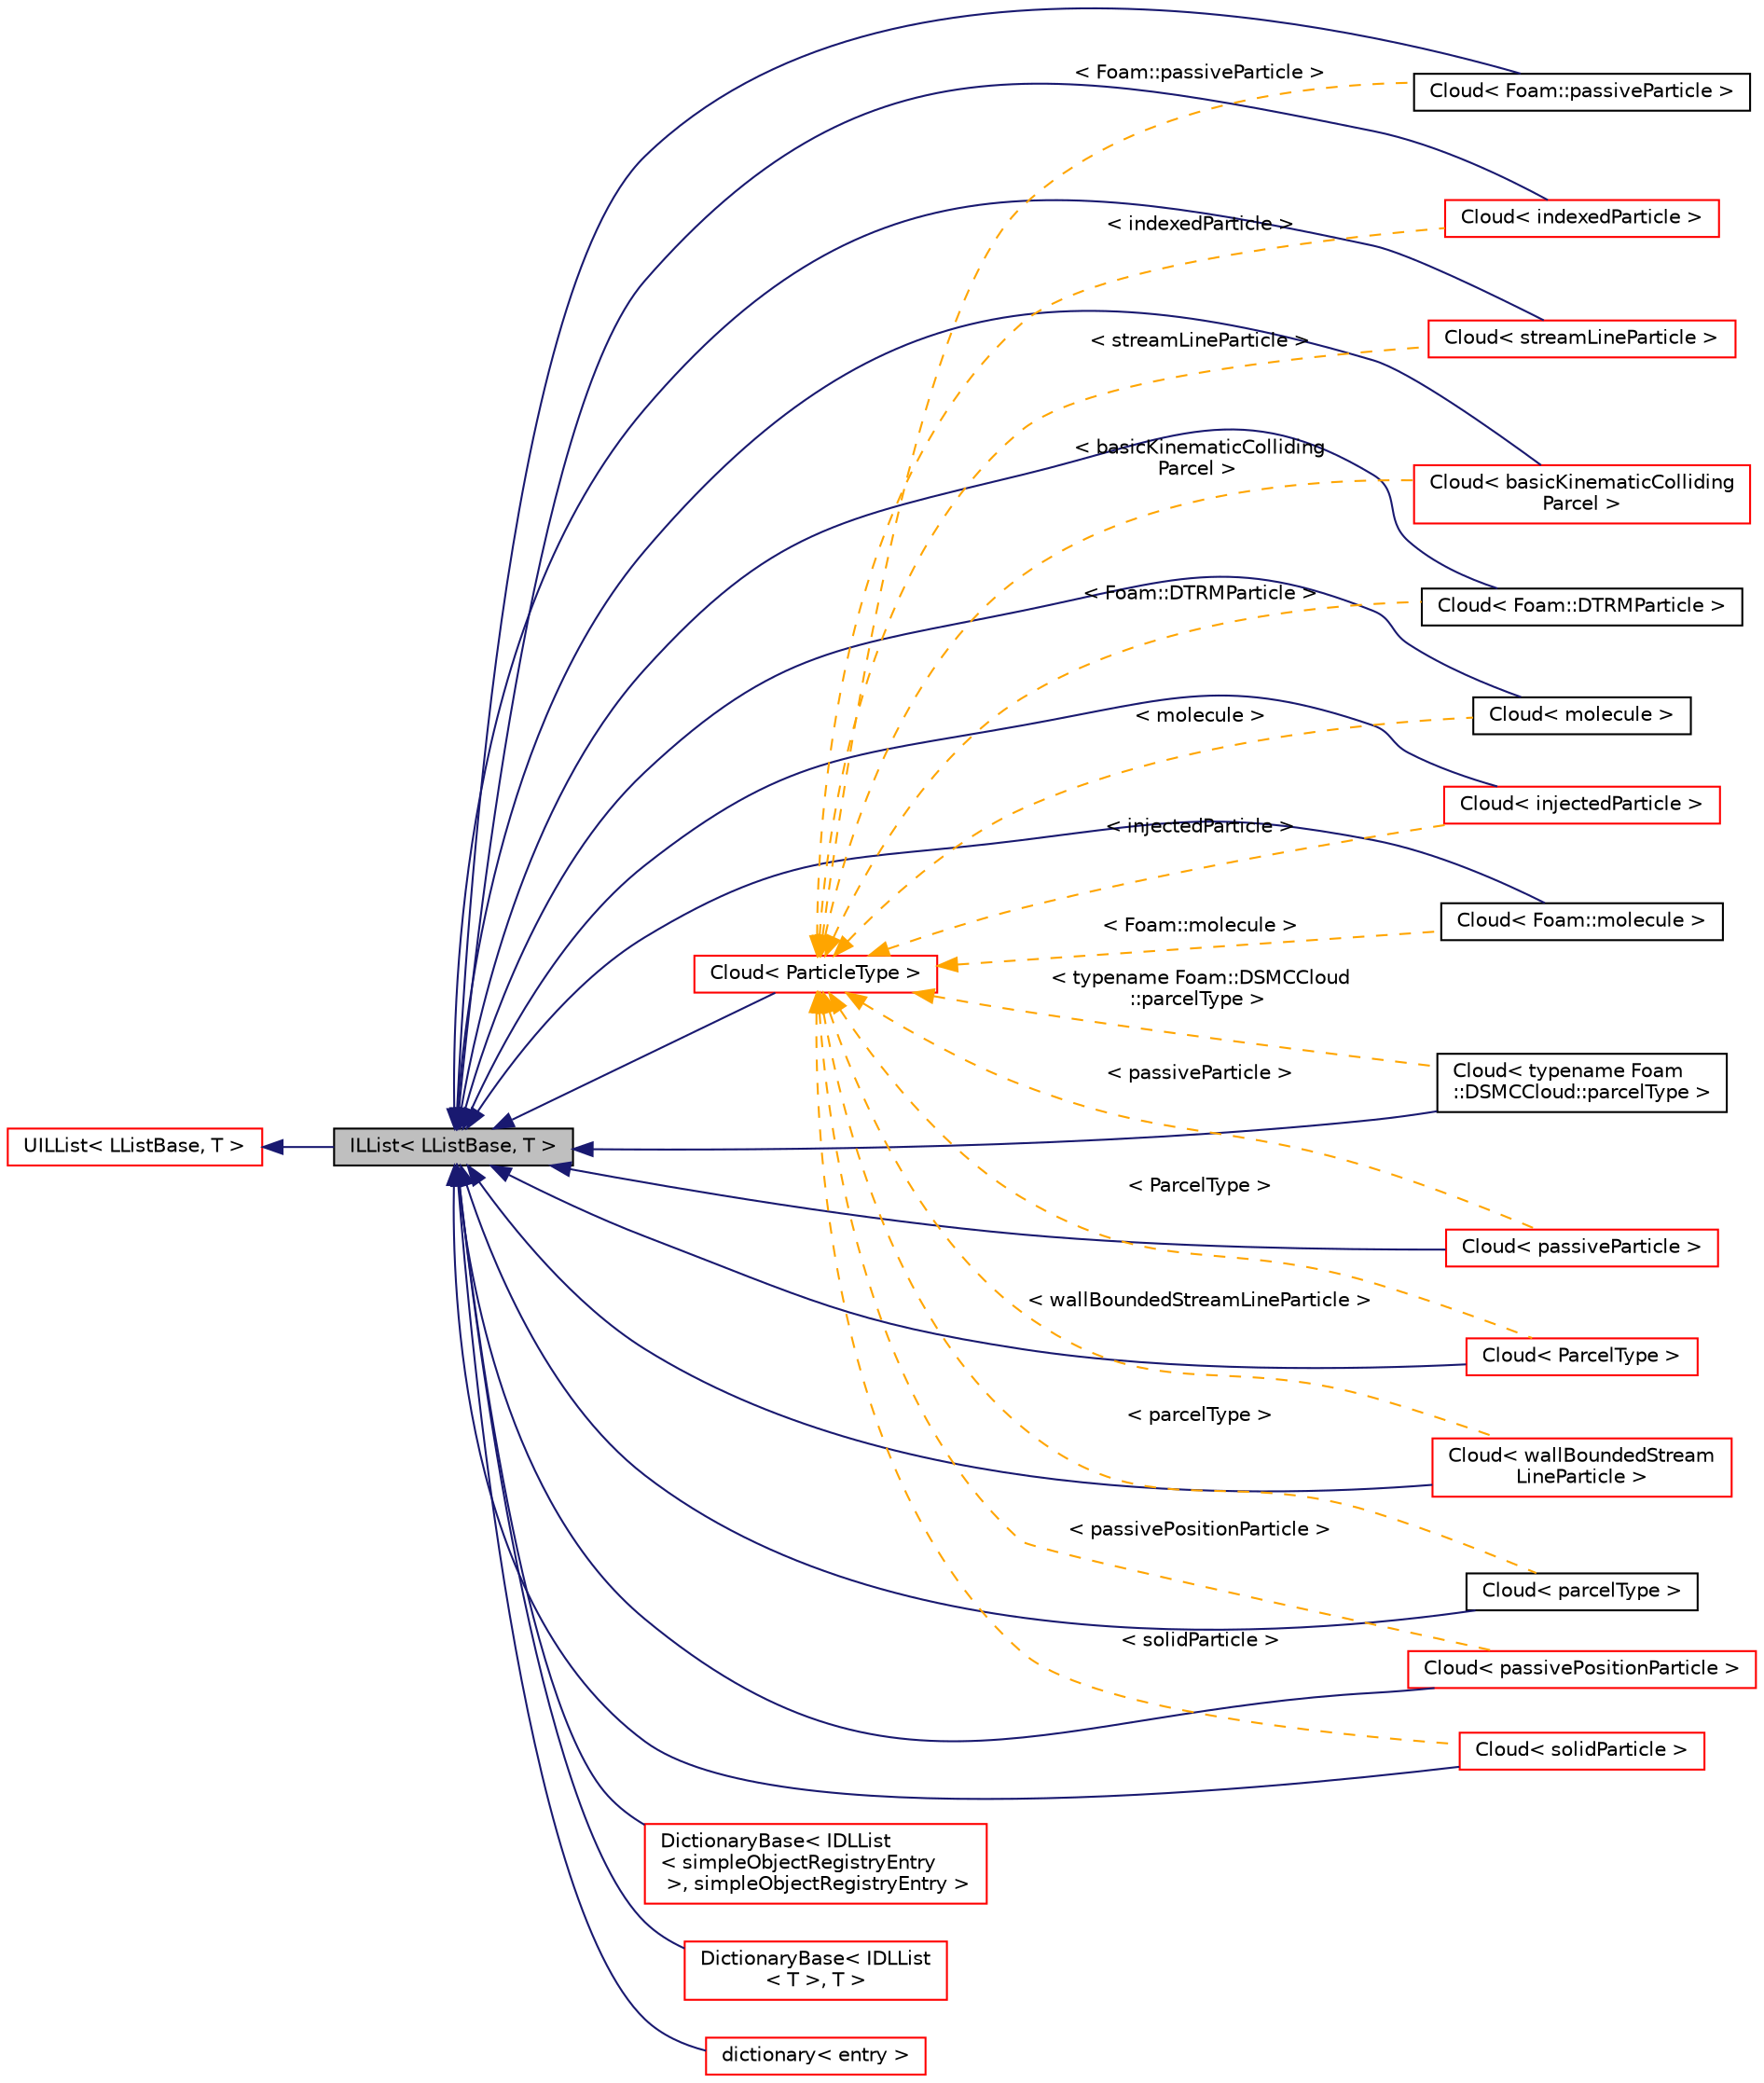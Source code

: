 digraph "ILList&lt; LListBase, T &gt;"
{
  bgcolor="transparent";
  edge [fontname="Helvetica",fontsize="10",labelfontname="Helvetica",labelfontsize="10"];
  node [fontname="Helvetica",fontsize="10",shape=record];
  rankdir="LR";
  Node1 [label="ILList\< LListBase, T \>",height=0.2,width=0.4,color="black", fillcolor="grey75", style="filled" fontcolor="black"];
  Node2 -> Node1 [dir="back",color="midnightblue",fontsize="10",style="solid",fontname="Helvetica"];
  Node2 [label="UILList\< LListBase, T \>",height=0.2,width=0.4,color="red",URL="$classFoam_1_1UILList.html",tooltip="Template class for intrusive linked lists. "];
  Node1 -> Node3 [dir="back",color="midnightblue",fontsize="10",style="solid",fontname="Helvetica"];
  Node3 [label="Cloud\< basicKinematicColliding\lParcel \>",height=0.2,width=0.4,color="red",URL="$classFoam_1_1Cloud.html"];
  Node1 -> Node4 [dir="back",color="midnightblue",fontsize="10",style="solid",fontname="Helvetica"];
  Node4 [label="Cloud\< Foam::DTRMParticle \>",height=0.2,width=0.4,color="black",URL="$classFoam_1_1Cloud.html"];
  Node1 -> Node5 [dir="back",color="midnightblue",fontsize="10",style="solid",fontname="Helvetica"];
  Node5 [label="Cloud\< Foam::molecule \>",height=0.2,width=0.4,color="black",URL="$classFoam_1_1Cloud.html"];
  Node1 -> Node6 [dir="back",color="midnightblue",fontsize="10",style="solid",fontname="Helvetica"];
  Node6 [label="Cloud\< Foam::passiveParticle \>",height=0.2,width=0.4,color="black",URL="$classFoam_1_1Cloud.html"];
  Node1 -> Node7 [dir="back",color="midnightblue",fontsize="10",style="solid",fontname="Helvetica"];
  Node7 [label="Cloud\< indexedParticle \>",height=0.2,width=0.4,color="red",URL="$classFoam_1_1Cloud.html"];
  Node1 -> Node8 [dir="back",color="midnightblue",fontsize="10",style="solid",fontname="Helvetica"];
  Node8 [label="Cloud\< injectedParticle \>",height=0.2,width=0.4,color="red",URL="$classFoam_1_1Cloud.html"];
  Node1 -> Node9 [dir="back",color="midnightblue",fontsize="10",style="solid",fontname="Helvetica"];
  Node9 [label="Cloud\< molecule \>",height=0.2,width=0.4,color="black",URL="$classFoam_1_1Cloud.html"];
  Node1 -> Node10 [dir="back",color="midnightblue",fontsize="10",style="solid",fontname="Helvetica"];
  Node10 [label="Cloud\< parcelType \>",height=0.2,width=0.4,color="black",URL="$classFoam_1_1Cloud.html"];
  Node1 -> Node11 [dir="back",color="midnightblue",fontsize="10",style="solid",fontname="Helvetica"];
  Node11 [label="Cloud\< ParcelType \>",height=0.2,width=0.4,color="red",URL="$classFoam_1_1Cloud.html"];
  Node1 -> Node12 [dir="back",color="midnightblue",fontsize="10",style="solid",fontname="Helvetica"];
  Node12 [label="Cloud\< passiveParticle \>",height=0.2,width=0.4,color="red",URL="$classFoam_1_1Cloud.html"];
  Node1 -> Node13 [dir="back",color="midnightblue",fontsize="10",style="solid",fontname="Helvetica"];
  Node13 [label="Cloud\< passivePositionParticle \>",height=0.2,width=0.4,color="red",URL="$classFoam_1_1Cloud.html"];
  Node1 -> Node14 [dir="back",color="midnightblue",fontsize="10",style="solid",fontname="Helvetica"];
  Node14 [label="Cloud\< solidParticle \>",height=0.2,width=0.4,color="red",URL="$classFoam_1_1Cloud.html"];
  Node1 -> Node15 [dir="back",color="midnightblue",fontsize="10",style="solid",fontname="Helvetica"];
  Node15 [label="Cloud\< streamLineParticle \>",height=0.2,width=0.4,color="red",URL="$classFoam_1_1Cloud.html"];
  Node1 -> Node16 [dir="back",color="midnightblue",fontsize="10",style="solid",fontname="Helvetica"];
  Node16 [label="Cloud\< typename Foam\l::DSMCCloud::parcelType \>",height=0.2,width=0.4,color="black",URL="$classFoam_1_1Cloud.html"];
  Node1 -> Node17 [dir="back",color="midnightblue",fontsize="10",style="solid",fontname="Helvetica"];
  Node17 [label="Cloud\< wallBoundedStream\lLineParticle \>",height=0.2,width=0.4,color="red",URL="$classFoam_1_1Cloud.html"];
  Node1 -> Node18 [dir="back",color="midnightblue",fontsize="10",style="solid",fontname="Helvetica"];
  Node18 [label="DictionaryBase\< IDLList\l\< simpleObjectRegistryEntry\l \>, simpleObjectRegistryEntry \>",height=0.2,width=0.4,color="red",URL="$classFoam_1_1DictionaryBase.html"];
  Node1 -> Node19 [dir="back",color="midnightblue",fontsize="10",style="solid",fontname="Helvetica"];
  Node19 [label="DictionaryBase\< IDLList\l\< T \>, T \>",height=0.2,width=0.4,color="red",URL="$classFoam_1_1DictionaryBase.html"];
  Node1 -> Node20 [dir="back",color="midnightblue",fontsize="10",style="solid",fontname="Helvetica"];
  Node20 [label="Cloud\< ParticleType \>",height=0.2,width=0.4,color="red",URL="$classFoam_1_1Cloud.html",tooltip="Base cloud calls templated on particle type. "];
  Node20 -> Node6 [dir="back",color="orange",fontsize="10",style="dashed",label=" \< Foam::passiveParticle \>" ,fontname="Helvetica"];
  Node20 -> Node17 [dir="back",color="orange",fontsize="10",style="dashed",label=" \< wallBoundedStreamLineParticle \>" ,fontname="Helvetica"];
  Node20 -> Node7 [dir="back",color="orange",fontsize="10",style="dashed",label=" \< indexedParticle \>" ,fontname="Helvetica"];
  Node20 -> Node3 [dir="back",color="orange",fontsize="10",style="dashed",label=" \< basicKinematicColliding\lParcel \>" ,fontname="Helvetica"];
  Node20 -> Node16 [dir="back",color="orange",fontsize="10",style="dashed",label=" \< typename Foam::DSMCCloud\l::parcelType \>" ,fontname="Helvetica"];
  Node20 -> Node11 [dir="back",color="orange",fontsize="10",style="dashed",label=" \< ParcelType \>" ,fontname="Helvetica"];
  Node20 -> Node5 [dir="back",color="orange",fontsize="10",style="dashed",label=" \< Foam::molecule \>" ,fontname="Helvetica"];
  Node20 -> Node14 [dir="back",color="orange",fontsize="10",style="dashed",label=" \< solidParticle \>" ,fontname="Helvetica"];
  Node20 -> Node10 [dir="back",color="orange",fontsize="10",style="dashed",label=" \< parcelType \>" ,fontname="Helvetica"];
  Node20 -> Node9 [dir="back",color="orange",fontsize="10",style="dashed",label=" \< molecule \>" ,fontname="Helvetica"];
  Node20 -> Node12 [dir="back",color="orange",fontsize="10",style="dashed",label=" \< passiveParticle \>" ,fontname="Helvetica"];
  Node20 -> Node8 [dir="back",color="orange",fontsize="10",style="dashed",label=" \< injectedParticle \>" ,fontname="Helvetica"];
  Node20 -> Node4 [dir="back",color="orange",fontsize="10",style="dashed",label=" \< Foam::DTRMParticle \>" ,fontname="Helvetica"];
  Node20 -> Node15 [dir="back",color="orange",fontsize="10",style="dashed",label=" \< streamLineParticle \>" ,fontname="Helvetica"];
  Node20 -> Node13 [dir="back",color="orange",fontsize="10",style="dashed",label=" \< passivePositionParticle \>" ,fontname="Helvetica"];
  Node1 -> Node21 [dir="back",color="midnightblue",fontsize="10",style="solid",fontname="Helvetica"];
  Node21 [label="dictionary\< entry \>",height=0.2,width=0.4,color="red",URL="$classFoam_1_1dictionary.html",tooltip="A list of keyword definitions, which are a keyword followed by a number of values (eg..."];
}

